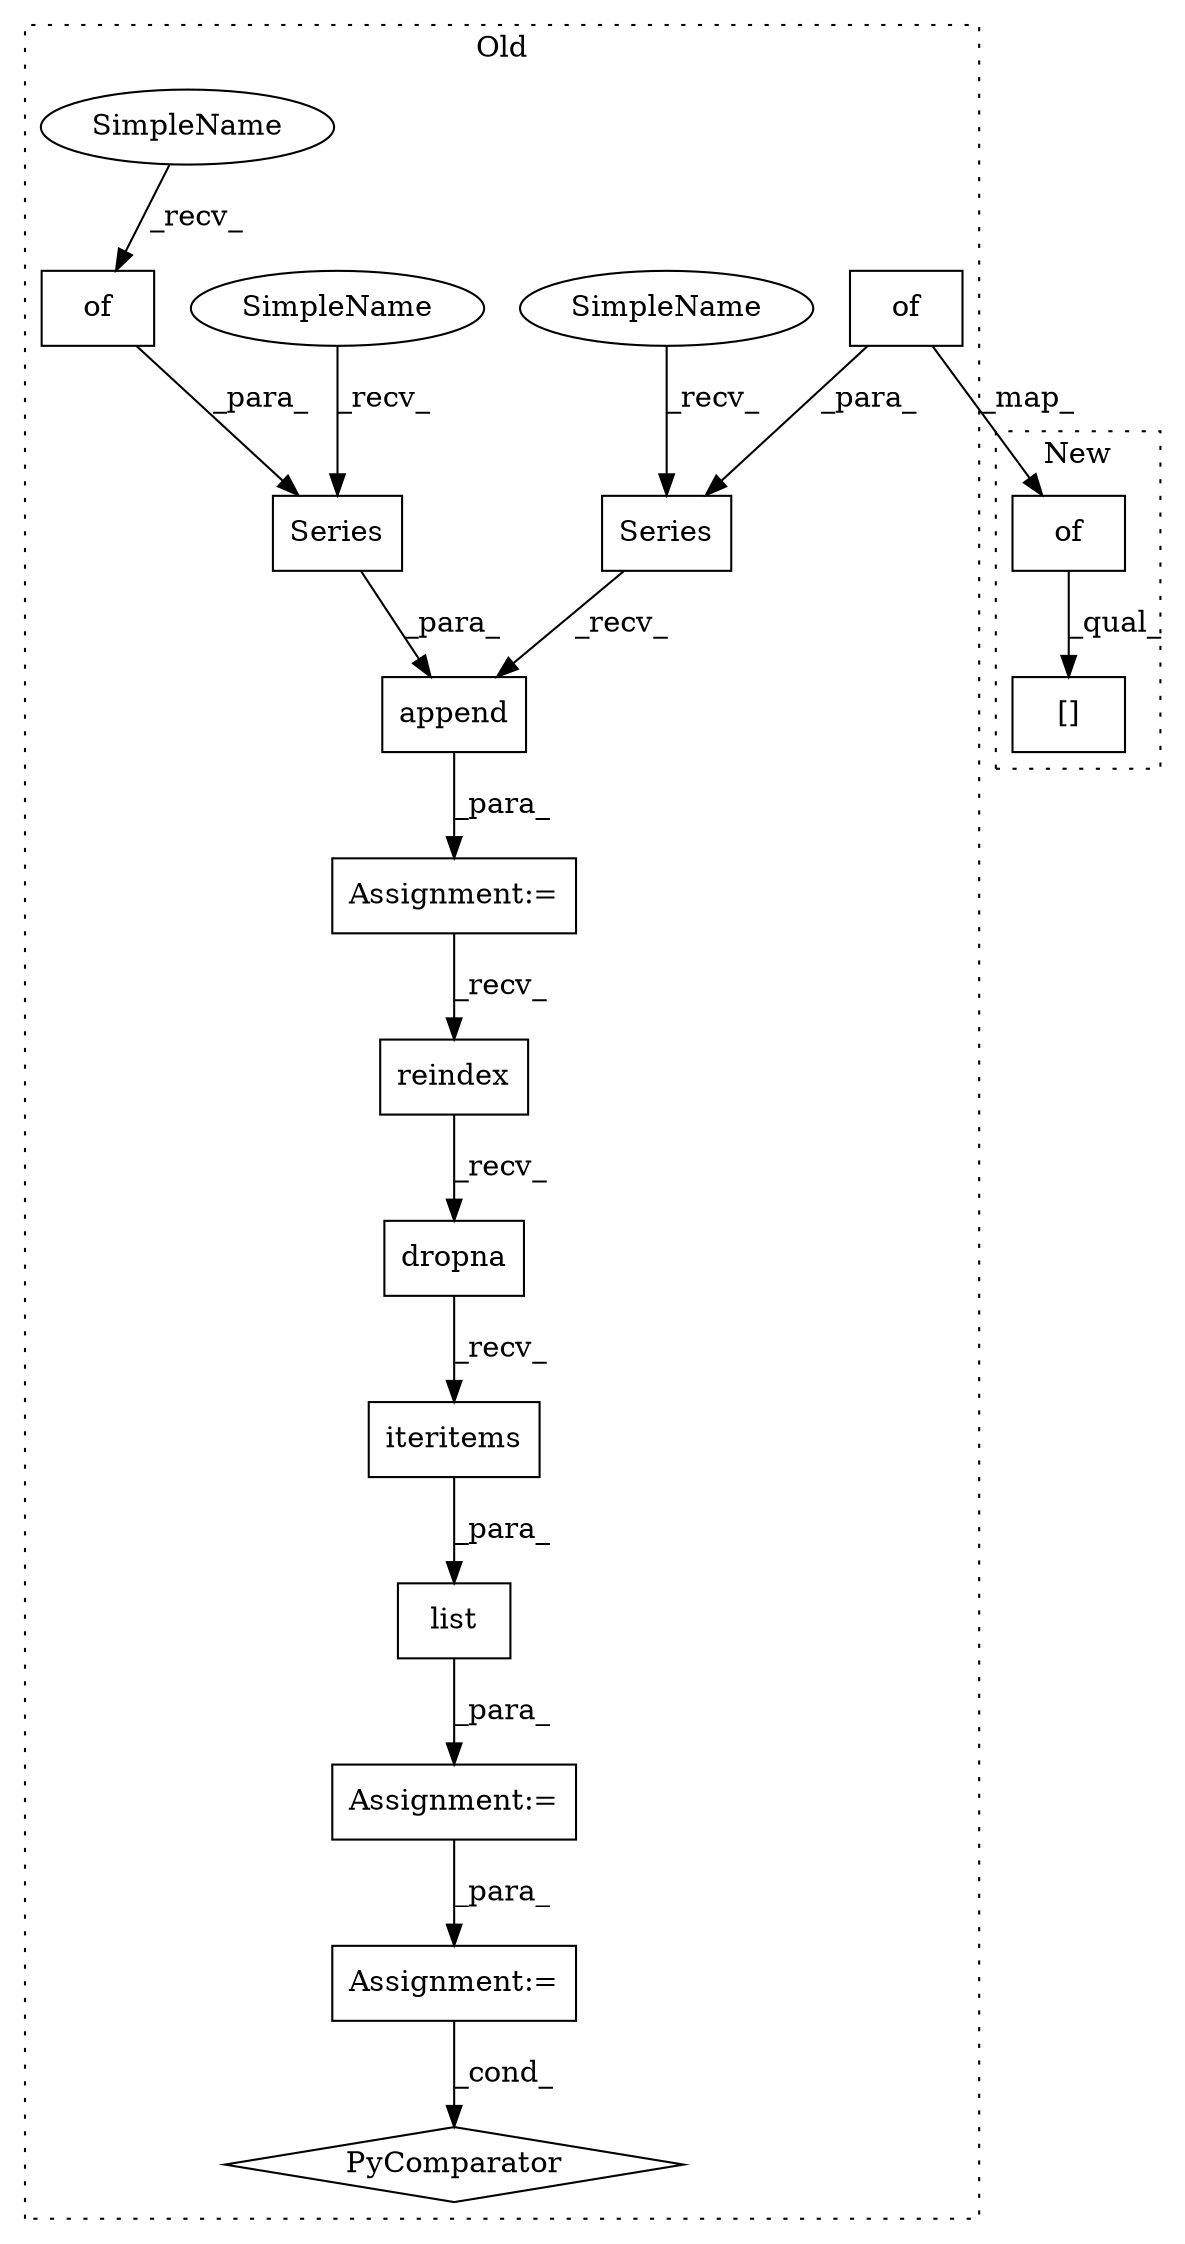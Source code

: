 digraph G {
subgraph cluster0 {
1 [label="dropna" a="32" s="3421" l="8" shape="box"];
3 [label="Assignment:=" a="7" s="3393" l="1" shape="box"];
4 [label="Assignment:=" a="7" s="3808" l="26" shape="box"];
5 [label="Assignment:=" a="7" s="3110" l="1" shape="box"];
6 [label="reindex" a="32" s="3406,3419" l="8,1" shape="box"];
8 [label="of" a="32" s="2750,2902" l="3,1" shape="box"];
9 [label="of" a="32" s="3143,3244" l="3,1" shape="box"];
10 [label="list" a="32" s="3394,3441" l="5,1" shape="box"];
11 [label="PyComparator" a="113" s="3808" l="26" shape="diamond"];
12 [label="Series" a="32" s="2739,2903" l="7,1" shape="box"];
13 [label="Series" a="32" s="3132,3245" l="7,1" shape="box"];
14 [label="iteritems" a="32" s="3430" l="11" shape="box"];
15 [label="append" a="32" s="3118,3246" l="7,1" shape="box"];
16 [label="SimpleName" a="42" s="3139" l="3" shape="ellipse"];
17 [label="SimpleName" a="42" s="3125" l="6" shape="ellipse"];
18 [label="SimpleName" a="42" s="2732" l="6" shape="ellipse"];
label = "Old";
style="dotted";
}
subgraph cluster1 {
2 [label="[]" a="2" s="3382,3404" l="7,1" shape="box"];
7 [label="of" a="32" s="2931,3083" l="3,1" shape="box"];
label = "New";
style="dotted";
}
1 -> 14 [label="_recv_"];
3 -> 4 [label="_para_"];
4 -> 11 [label="_cond_"];
5 -> 6 [label="_recv_"];
6 -> 1 [label="_recv_"];
7 -> 2 [label="_qual_"];
8 -> 12 [label="_para_"];
8 -> 7 [label="_map_"];
9 -> 13 [label="_para_"];
10 -> 3 [label="_para_"];
12 -> 15 [label="_recv_"];
13 -> 15 [label="_para_"];
14 -> 10 [label="_para_"];
15 -> 5 [label="_para_"];
16 -> 9 [label="_recv_"];
17 -> 13 [label="_recv_"];
18 -> 12 [label="_recv_"];
}